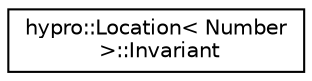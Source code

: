 digraph "Graphical Class Hierarchy"
{
  edge [fontname="Helvetica",fontsize="10",labelfontname="Helvetica",labelfontsize="10"];
  node [fontname="Helvetica",fontsize="10",shape=record];
  rankdir="LR";
  Node0 [label="hypro::Location\< Number\l \>::Invariant",height=0.2,width=0.4,color="black", fillcolor="white", style="filled",URL="$structhypro_1_1Location_1_1Invariant.html",tooltip="Struct holding a description of the location invariant in form of a set of halfspaces. "];
}
